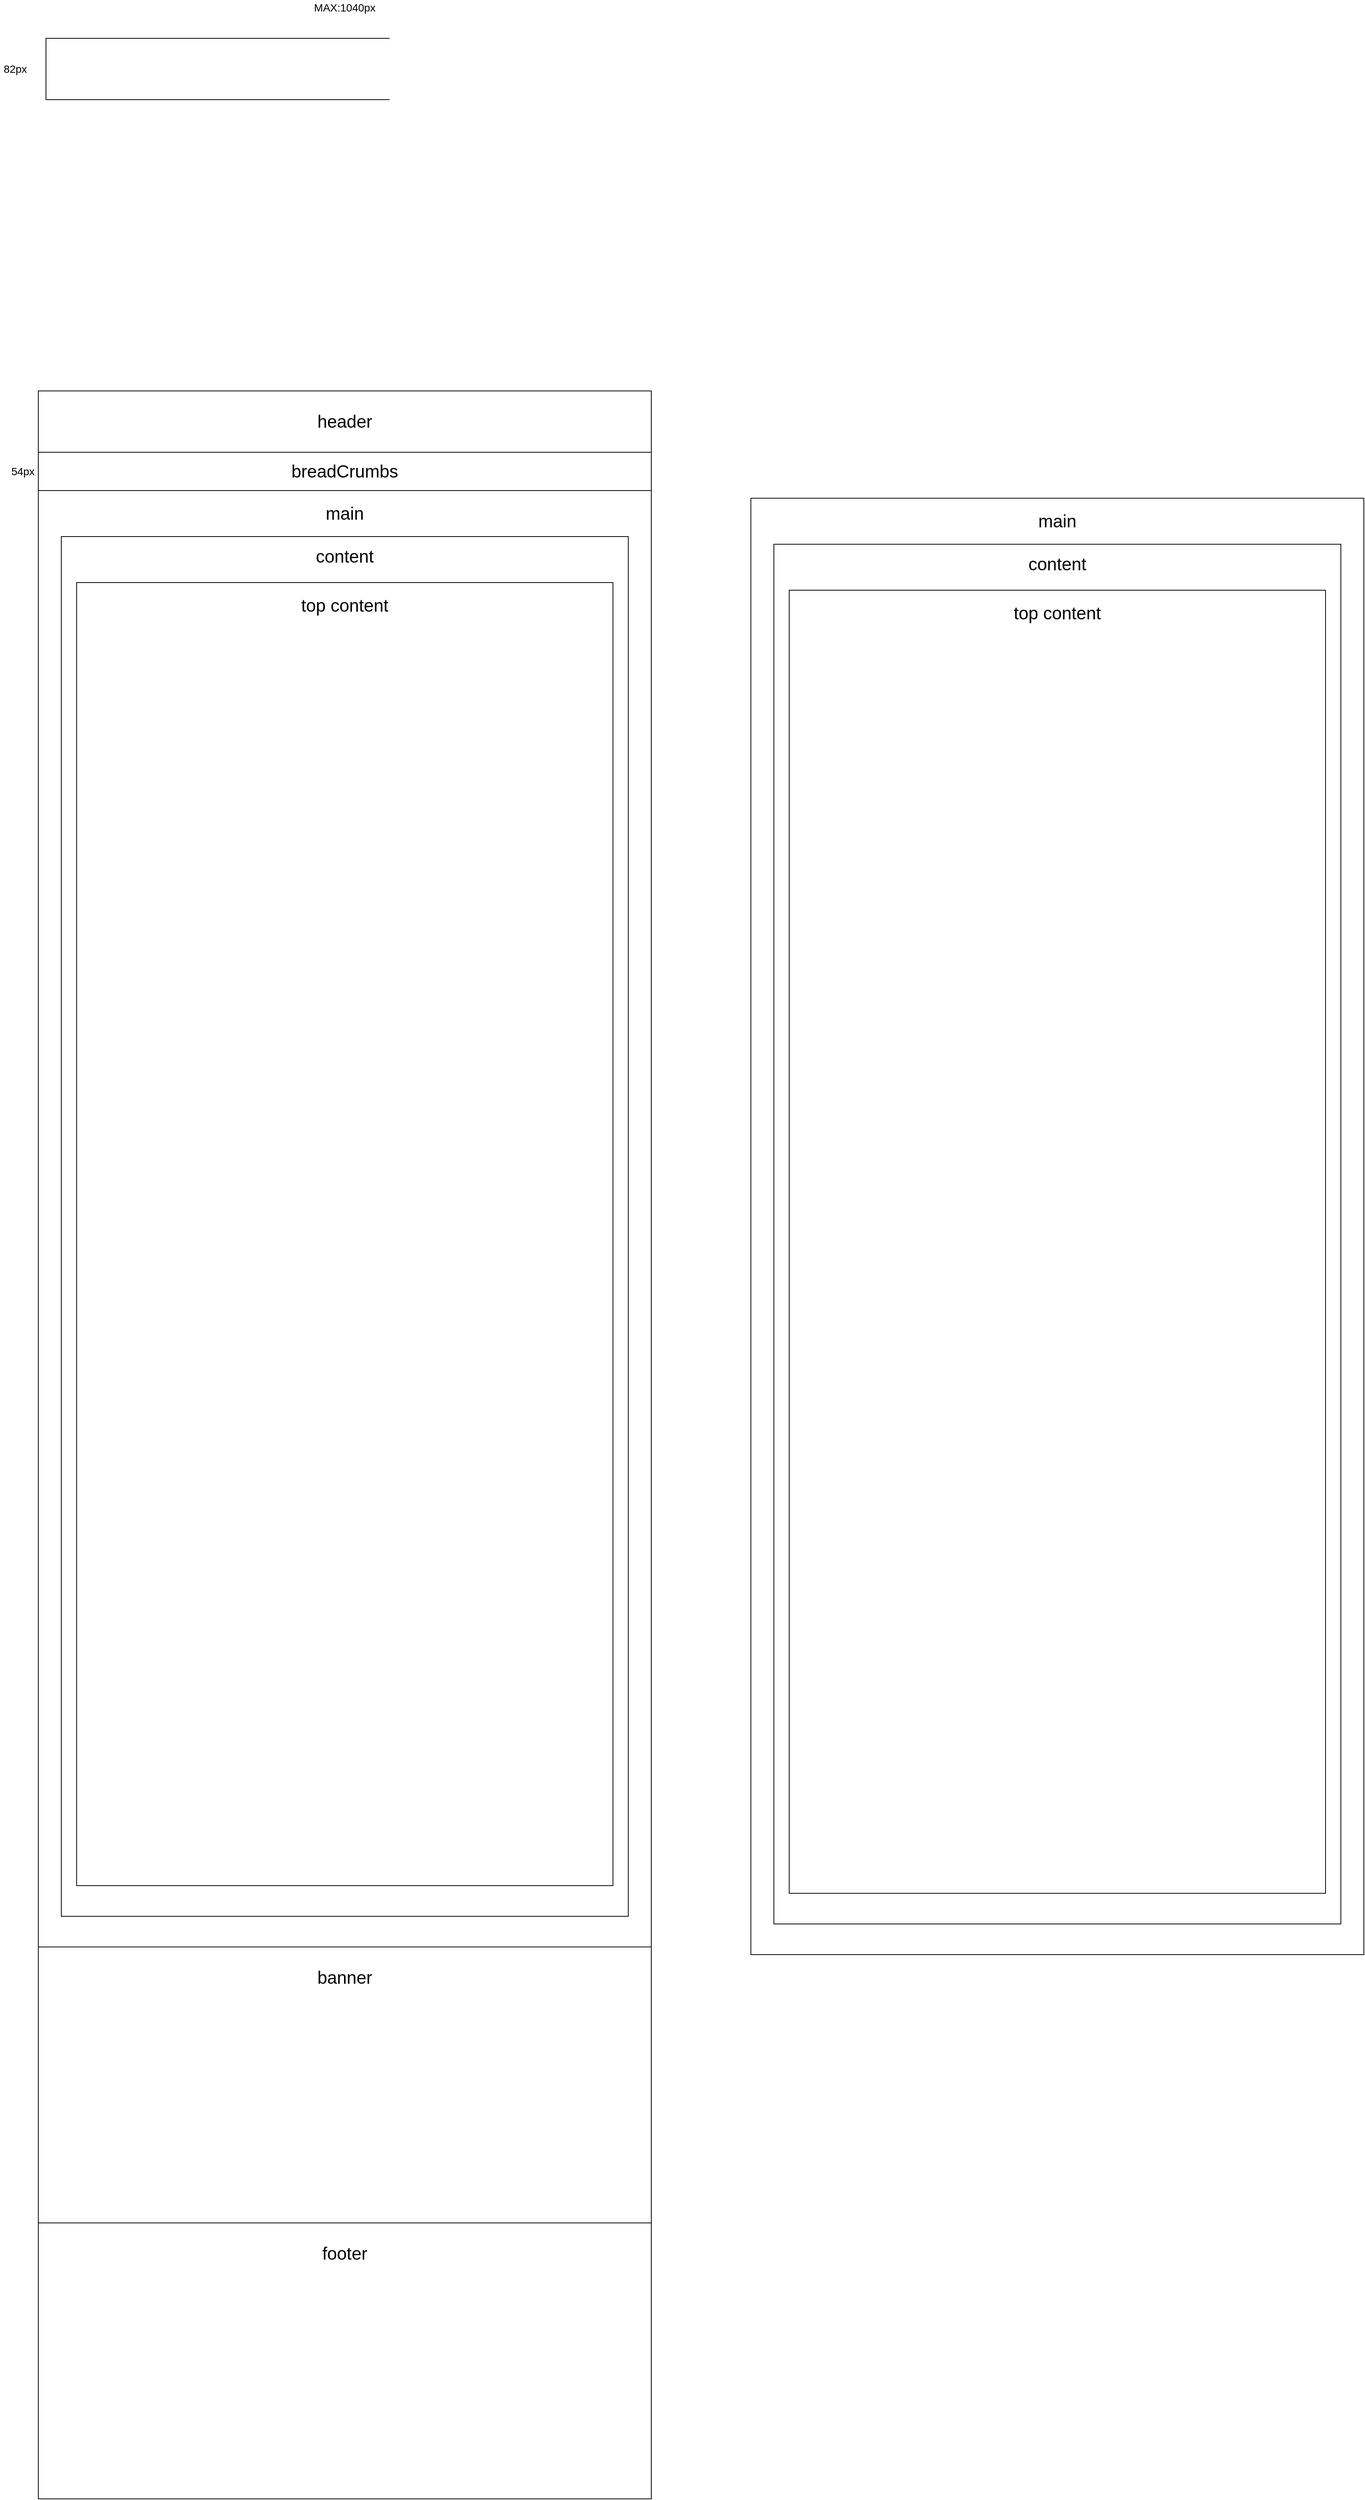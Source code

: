<mxfile version="13.1.3">
    <diagram id="6hGFLwfOUW9BJ-s0fimq" name="Page-1">
        <mxGraphModel dx="1825" dy="2039" grid="1" gridSize="10" guides="1" tooltips="1" connect="1" arrows="1" fold="1" page="1" pageScale="1" pageWidth="827" pageHeight="1169" math="0" shadow="0">
            <root>
                <mxCell id="0"/>
                <mxCell id="1" parent="0"/>
                <mxCell id="2" value="" style="rounded=0;whiteSpace=wrap;html=1;" vertex="1" parent="1">
                    <mxGeometry width="800" height="2750" as="geometry"/>
                </mxCell>
                <mxCell id="3" value="" style="rounded=0;whiteSpace=wrap;html=1;" vertex="1" parent="1">
                    <mxGeometry y="80" width="800" height="50" as="geometry"/>
                </mxCell>
                <mxCell id="4" value="&lt;font style=&quot;font-size: 14px&quot;&gt;82px&lt;/font&gt;" style="text;html=1;strokeColor=none;fillColor=none;align=center;verticalAlign=middle;whiteSpace=wrap;rounded=0;" vertex="1" parent="1">
                    <mxGeometry x="-50" y="-430" width="40" height="20" as="geometry"/>
                </mxCell>
                <mxCell id="5" value="&lt;font style=&quot;font-size: 14px&quot;&gt;MAX:1040px&lt;/font&gt;" style="text;html=1;strokeColor=none;fillColor=none;align=center;verticalAlign=middle;whiteSpace=wrap;rounded=0;" vertex="1" parent="1">
                    <mxGeometry x="380" y="-510" width="40" height="20" as="geometry"/>
                </mxCell>
                <mxCell id="6" value="&lt;font style=&quot;font-size: 14px&quot;&gt;54px&lt;/font&gt;" style="text;html=1;strokeColor=none;fillColor=none;align=center;verticalAlign=middle;whiteSpace=wrap;rounded=0;" vertex="1" parent="1">
                    <mxGeometry x="-40" y="95" width="40" height="20" as="geometry"/>
                </mxCell>
                <mxCell id="7" value="&lt;font style=&quot;font-size: 23px&quot;&gt;header&lt;/font&gt;" style="text;html=1;strokeColor=none;fillColor=none;align=center;verticalAlign=middle;whiteSpace=wrap;rounded=0;" vertex="1" parent="1">
                    <mxGeometry x="333" y="30" width="134" height="20" as="geometry"/>
                </mxCell>
                <mxCell id="8" value="&lt;font style=&quot;font-size: 23px&quot;&gt;breadCrumbs&lt;/font&gt;" style="text;html=1;strokeColor=none;fillColor=none;align=center;verticalAlign=middle;whiteSpace=wrap;rounded=0;" vertex="1" parent="1">
                    <mxGeometry x="333" y="95" width="134" height="20" as="geometry"/>
                </mxCell>
                <mxCell id="9" value="" style="rounded=0;whiteSpace=wrap;html=1;" vertex="1" parent="1">
                    <mxGeometry y="130" width="800" height="1900" as="geometry"/>
                </mxCell>
                <mxCell id="10" value="&lt;span style=&quot;font-size: 23px&quot;&gt;main&lt;br&gt;&lt;/span&gt;" style="text;html=1;strokeColor=none;fillColor=none;align=center;verticalAlign=middle;whiteSpace=wrap;rounded=0;" vertex="1" parent="1">
                    <mxGeometry x="333" y="150" width="134" height="20" as="geometry"/>
                </mxCell>
                <mxCell id="11" value="" style="rounded=0;whiteSpace=wrap;html=1;" vertex="1" parent="1">
                    <mxGeometry x="30" y="190" width="740" height="1800" as="geometry"/>
                </mxCell>
                <mxCell id="12" value="&lt;span style=&quot;font-size: 23px&quot;&gt;content&lt;br&gt;&lt;/span&gt;" style="text;html=1;strokeColor=none;fillColor=none;align=center;verticalAlign=middle;whiteSpace=wrap;rounded=0;" vertex="1" parent="1">
                    <mxGeometry x="333" y="206" width="134" height="20" as="geometry"/>
                </mxCell>
                <mxCell id="15" value="" style="rounded=0;whiteSpace=wrap;html=1;" vertex="1" parent="1">
                    <mxGeometry x="50" y="250" width="700" height="1700" as="geometry"/>
                </mxCell>
                <mxCell id="16" value="&lt;span style=&quot;font-size: 23px&quot;&gt;top content&lt;br&gt;&lt;/span&gt;" style="text;html=1;strokeColor=none;fillColor=none;align=center;verticalAlign=middle;whiteSpace=wrap;rounded=0;" vertex="1" parent="1">
                    <mxGeometry x="333" y="270" width="134" height="20" as="geometry"/>
                </mxCell>
                <mxCell id="20" value="" style="rounded=0;whiteSpace=wrap;html=1;" vertex="1" parent="1">
                    <mxGeometry y="2030" width="800" height="360" as="geometry"/>
                </mxCell>
                <mxCell id="22" value="&lt;span style=&quot;font-size: 23px&quot;&gt;banner&lt;br&gt;&lt;/span&gt;" style="text;html=1;strokeColor=none;fillColor=none;align=center;verticalAlign=middle;whiteSpace=wrap;rounded=0;" vertex="1" parent="1">
                    <mxGeometry x="333" y="2060" width="134" height="20" as="geometry"/>
                </mxCell>
                <mxCell id="23" value="" style="rounded=0;whiteSpace=wrap;html=1;" vertex="1" parent="1">
                    <mxGeometry y="2390" width="800" height="360" as="geometry"/>
                </mxCell>
                <mxCell id="24" value="&lt;span style=&quot;font-size: 23px&quot;&gt;footer&lt;br&gt;&lt;/span&gt;" style="text;html=1;strokeColor=none;fillColor=none;align=center;verticalAlign=middle;whiteSpace=wrap;rounded=0;" vertex="1" parent="1">
                    <mxGeometry x="333" y="2420" width="134" height="20" as="geometry"/>
                </mxCell>
                <mxCell id="28" value="" style="rounded=0;whiteSpace=wrap;html=1;" vertex="1" parent="1">
                    <mxGeometry x="930" y="140" width="800" height="1900" as="geometry"/>
                </mxCell>
                <mxCell id="29" value="&lt;span style=&quot;font-size: 23px&quot;&gt;main&lt;br&gt;&lt;/span&gt;" style="text;html=1;strokeColor=none;fillColor=none;align=center;verticalAlign=middle;whiteSpace=wrap;rounded=0;" vertex="1" parent="1">
                    <mxGeometry x="1263" y="160" width="134" height="20" as="geometry"/>
                </mxCell>
                <mxCell id="30" value="" style="rounded=0;whiteSpace=wrap;html=1;" vertex="1" parent="1">
                    <mxGeometry x="960" y="200" width="740" height="1800" as="geometry"/>
                </mxCell>
                <mxCell id="31" value="&lt;span style=&quot;font-size: 23px&quot;&gt;content&lt;br&gt;&lt;/span&gt;" style="text;html=1;strokeColor=none;fillColor=none;align=center;verticalAlign=middle;whiteSpace=wrap;rounded=0;" vertex="1" parent="1">
                    <mxGeometry x="1263" y="216" width="134" height="20" as="geometry"/>
                </mxCell>
                <mxCell id="32" value="" style="rounded=0;whiteSpace=wrap;html=1;" vertex="1" parent="1">
                    <mxGeometry x="980" y="260" width="700" height="1700" as="geometry"/>
                </mxCell>
                <mxCell id="33" value="&lt;span style=&quot;font-size: 23px&quot;&gt;top content&lt;br&gt;&lt;/span&gt;" style="text;html=1;strokeColor=none;fillColor=none;align=center;verticalAlign=middle;whiteSpace=wrap;rounded=0;" vertex="1" parent="1">
                    <mxGeometry x="1263" y="280" width="134" height="20" as="geometry"/>
                </mxCell>
                <mxCell id="35" value="" style="rounded=0;whiteSpace=wrap;html=1;" vertex="1" parent="1">
                    <mxGeometry x="10" y="-460" width="800" height="80" as="geometry"/>
                </mxCell>
            </root>
        </mxGraphModel>
    </diagram>
</mxfile>